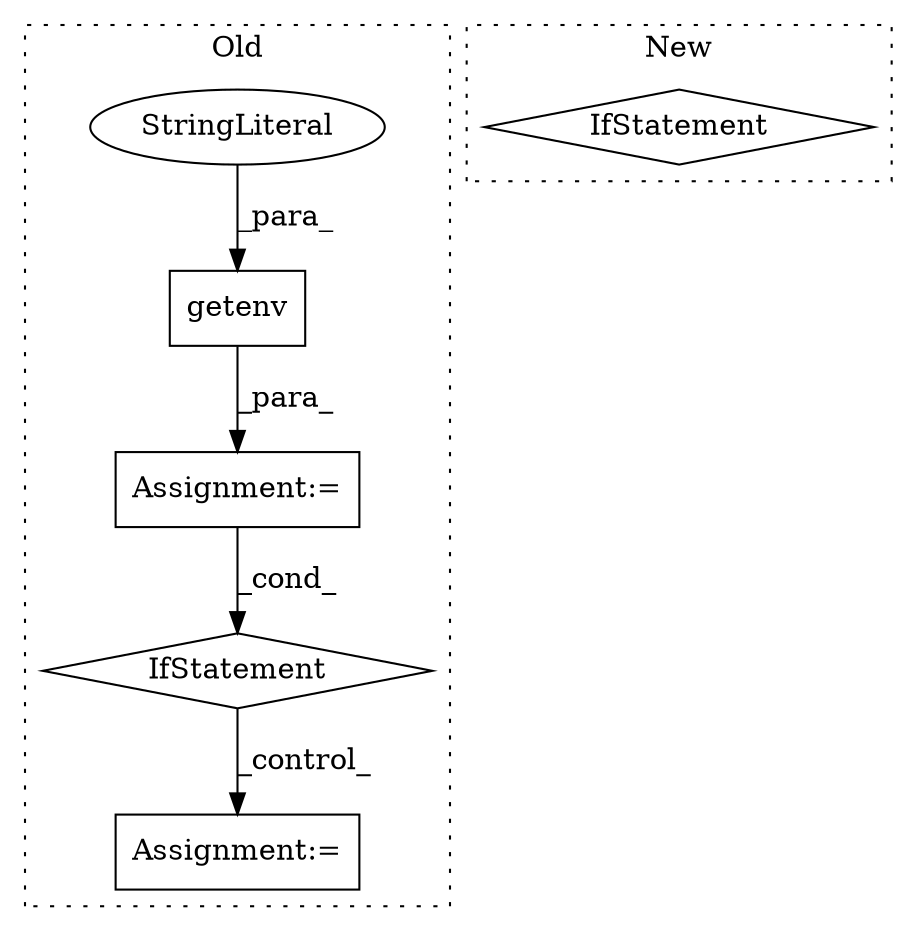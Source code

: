 digraph G {
subgraph cluster0 {
1 [label="getenv" a="32" s="381,410" l="7,1" shape="box"];
3 [label="StringLiteral" a="45" s="388" l="17" shape="ellipse"];
4 [label="Assignment:=" a="7" s="377" l="1" shape="box"];
5 [label="IfStatement" a="25" s="419,443" l="4,2" shape="diamond"];
6 [label="Assignment:=" a="7" s="944" l="1" shape="box"];
label = "Old";
style="dotted";
}
subgraph cluster1 {
2 [label="IfStatement" a="25" s="1230,1261" l="4,2" shape="diamond"];
label = "New";
style="dotted";
}
1 -> 4 [label="_para_"];
3 -> 1 [label="_para_"];
4 -> 5 [label="_cond_"];
5 -> 6 [label="_control_"];
}